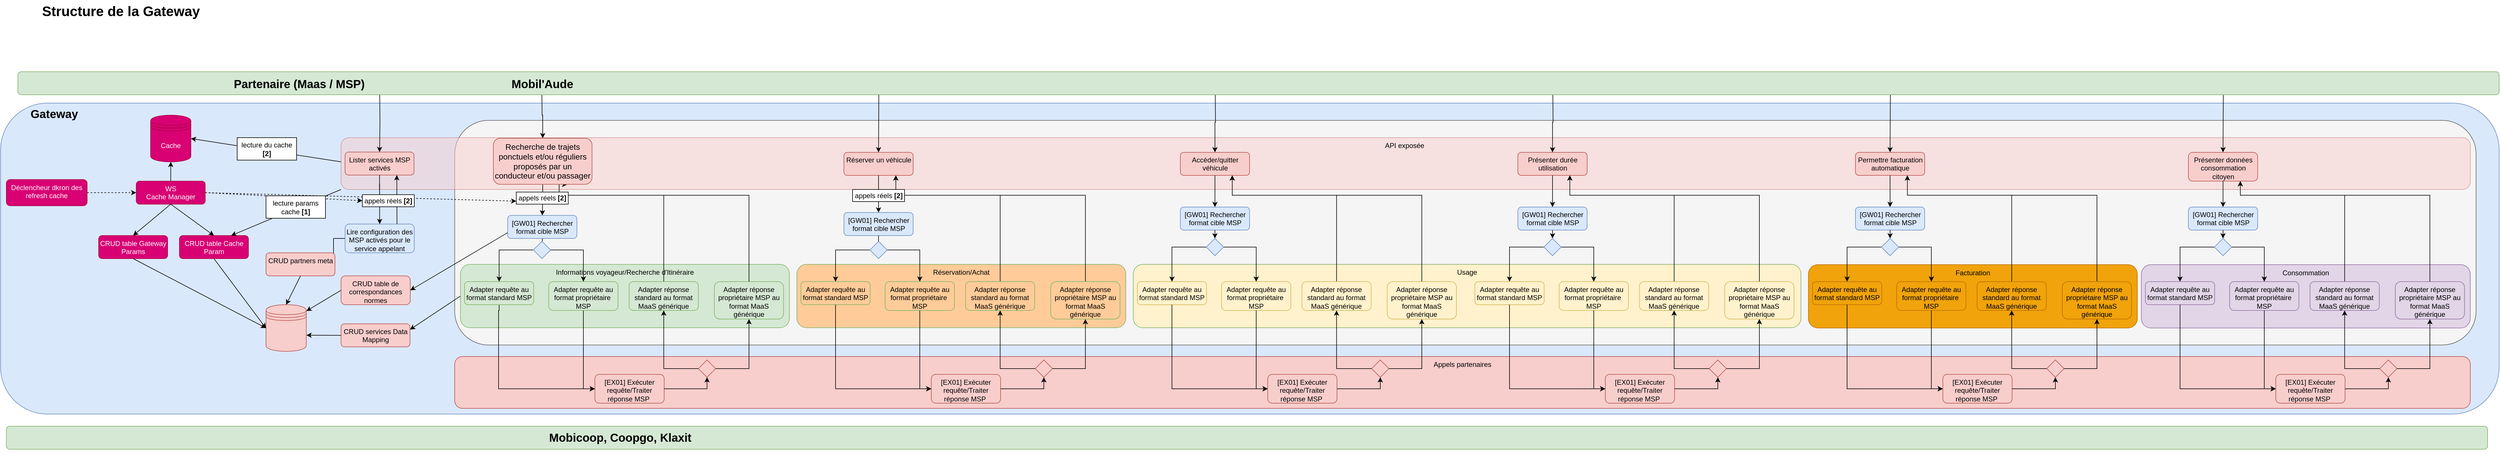 <mxfile version="19.0.3" type="device"><diagram id="Mnn8JNZHruxuyUSdzIPh" name="Page-1"><mxGraphModel dx="1955" dy="1348" grid="1" gridSize="10" guides="1" tooltips="1" connect="1" arrows="1" fold="1" page="1" pageScale="1" pageWidth="827" pageHeight="1169" math="0" shadow="0"><root><mxCell id="0"/><mxCell id="1" parent="0"/><mxCell id="1ujweN-KqzaTKiDpWH40-54" value="Gateway" style="rounded=1;whiteSpace=wrap;html=1;fillColor=#dae8fc;strokeColor=#6c8ebf;verticalAlign=top;align=left;fontStyle=1;fontSize=20;spacingLeft=50;" parent="1" vertex="1"><mxGeometry x="480" y="269" width="4330" height="540" as="geometry"/></mxCell><mxCell id="Y-H8yo0Pm7oP7MOneMaN-28" value="" style="rounded=1;whiteSpace=wrap;html=1;verticalAlign=top;fillColor=#f5f5f5;fontColor=#333333;strokeColor=#666666;fontStyle=0" parent="1" vertex="1"><mxGeometry x="1267" y="299" width="3503" height="390" as="geometry"/></mxCell><mxCell id="Y-H8yo0Pm7oP7MOneMaN-176" value="Structure de la Gateway" style="text;strokeColor=none;fillColor=none;html=1;fontSize=24;fontStyle=1;verticalAlign=middle;align=left;" parent="1" vertex="1"><mxGeometry x="550" y="90" width="417" height="40" as="geometry"/></mxCell><mxCell id="KFmxuX17QrLNFpSU0BZs-5" value="API exposée&amp;nbsp;" style="rounded=1;whiteSpace=wrap;html=1;verticalAlign=top;fillColor=#f8cecc;strokeColor=#b85450;opacity=50;" parent="1" vertex="1"><mxGeometry x="1070" y="329" width="3690" height="90" as="geometry"/></mxCell><mxCell id="KFmxuX17QrLNFpSU0BZs-11" value="Informations voyageur/Recherche d'Itinéraire" style="rounded=1;whiteSpace=wrap;html=1;verticalAlign=top;fillColor=#d5e8d4;strokeColor=#82b366;" parent="1" vertex="1"><mxGeometry x="1277" y="549" width="570" height="110" as="geometry"/></mxCell><mxCell id="KFmxuX17QrLNFpSU0BZs-14" value="Appels partenaires" style="rounded=1;whiteSpace=wrap;html=1;verticalAlign=top;fillColor=#f8cecc;strokeColor=#b85450;" parent="1" vertex="1"><mxGeometry x="1267" y="709" width="3493" height="90" as="geometry"/></mxCell><mxCell id="KFmxuX17QrLNFpSU0BZs-13" value="[EX01] Exécuter requête/Traiter réponse MSP&amp;nbsp;" style="rounded=1;whiteSpace=wrap;html=1;verticalAlign=top;fillColor=#f8cecc;strokeColor=#b85450;" parent="1" vertex="1"><mxGeometry x="1510" y="740" width="120" height="50" as="geometry"/></mxCell><mxCell id="KFmxuX17QrLNFpSU0BZs-21" value="" style="edgeStyle=orthogonalEdgeStyle;rounded=0;orthogonalLoop=1;jettySize=auto;html=1;entryX=0.75;entryY=1;entryDx=0;entryDy=0;exitX=0.5;exitY=0;exitDx=0;exitDy=0;" parent="1" source="KFmxuX17QrLNFpSU0BZs-34" target="KFmxuX17QrLNFpSU0BZs-3" edge="1"><mxGeometry relative="1" as="geometry"><Array as="points"><mxPoint x="1629" y="429"/><mxPoint x="1448" y="429"/></Array></mxGeometry></mxCell><mxCell id="KFmxuX17QrLNFpSU0BZs-19" value="" style="edgeStyle=orthogonalEdgeStyle;rounded=0;orthogonalLoop=1;jettySize=auto;html=1;entryX=0.5;entryY=1;entryDx=0;entryDy=0;" parent="1" source="KFmxuX17QrLNFpSU0BZs-13" target="KFmxuX17QrLNFpSU0BZs-36" edge="1"><mxGeometry relative="1" as="geometry"><mxPoint x="1467" y="484" as="sourcePoint"/><mxPoint x="1467" y="737" as="targetPoint"/></mxGeometry></mxCell><mxCell id="KFmxuX17QrLNFpSU0BZs-30" value="" style="edgeStyle=orthogonalEdgeStyle;rounded=0;orthogonalLoop=1;jettySize=auto;html=1;entryX=0;entryY=0.5;entryDx=0;entryDy=0;exitX=0.5;exitY=1;exitDx=0;exitDy=0;" parent="1" source="KFmxuX17QrLNFpSU0BZs-24" target="KFmxuX17QrLNFpSU0BZs-13" edge="1"><mxGeometry relative="1" as="geometry"><Array as="points"><mxPoint x="1343" y="629"/><mxPoint x="1343" y="765"/></Array></mxGeometry></mxCell><mxCell id="KFmxuX17QrLNFpSU0BZs-24" value="Adapter requête au format standard MSP" style="rounded=1;whiteSpace=wrap;html=1;verticalAlign=top;fillColor=#d5e8d4;strokeColor=#82b366;" parent="1" vertex="1"><mxGeometry x="1284" y="579" width="120" height="40" as="geometry"/></mxCell><mxCell id="KFmxuX17QrLNFpSU0BZs-31" value="" style="edgeStyle=orthogonalEdgeStyle;rounded=0;orthogonalLoop=1;jettySize=auto;html=1;entryX=0;entryY=0.5;entryDx=0;entryDy=0;" parent="1" source="KFmxuX17QrLNFpSU0BZs-25" target="KFmxuX17QrLNFpSU0BZs-13" edge="1"><mxGeometry relative="1" as="geometry"/></mxCell><mxCell id="KFmxuX17QrLNFpSU0BZs-25" value="Adapter requête au format propriétaire&amp;nbsp; MSP" style="rounded=1;whiteSpace=wrap;html=1;verticalAlign=top;fillColor=#d5e8d4;strokeColor=#82b366;" parent="1" vertex="1"><mxGeometry x="1430" y="579" width="120" height="50" as="geometry"/></mxCell><mxCell id="KFmxuX17QrLNFpSU0BZs-34" value="Adapter réponse standard au format MaaS générique" style="rounded=1;whiteSpace=wrap;html=1;verticalAlign=top;fillColor=#d5e8d4;strokeColor=#82b366;" parent="1" vertex="1"><mxGeometry x="1569.25" y="579" width="120" height="50" as="geometry"/></mxCell><mxCell id="KFmxuX17QrLNFpSU0BZs-35" value="Adapter réponse propriétaire MSP au format MaaS générique" style="rounded=1;whiteSpace=wrap;html=1;verticalAlign=top;fillColor=#d5e8d4;strokeColor=#82b366;" parent="1" vertex="1"><mxGeometry x="1717" y="579" width="120" height="65" as="geometry"/></mxCell><mxCell id="KFmxuX17QrLNFpSU0BZs-36" value="" style="rhombus;whiteSpace=wrap;html=1;fillColor=#f8cecc;strokeColor=#b85450;" parent="1" vertex="1"><mxGeometry x="1689.25" y="715" width="30" height="30" as="geometry"/></mxCell><mxCell id="KFmxuX17QrLNFpSU0BZs-37" value="" style="edgeStyle=orthogonalEdgeStyle;rounded=0;orthogonalLoop=1;jettySize=auto;html=1;exitX=0;exitY=0.5;exitDx=0;exitDy=0;entryX=0.5;entryY=1;entryDx=0;entryDy=0;" parent="1" source="KFmxuX17QrLNFpSU0BZs-36" target="KFmxuX17QrLNFpSU0BZs-34" edge="1"><mxGeometry relative="1" as="geometry"><mxPoint x="1502.5" y="660" as="sourcePoint"/><mxPoint x="1427.5" y="783" as="targetPoint"/></mxGeometry></mxCell><mxCell id="KFmxuX17QrLNFpSU0BZs-38" value="" style="edgeStyle=orthogonalEdgeStyle;rounded=0;orthogonalLoop=1;jettySize=auto;html=1;exitX=1;exitY=0.5;exitDx=0;exitDy=0;entryX=0.5;entryY=1;entryDx=0;entryDy=0;" parent="1" source="KFmxuX17QrLNFpSU0BZs-36" target="KFmxuX17QrLNFpSU0BZs-35" edge="1"><mxGeometry relative="1" as="geometry"><mxPoint x="1697" y="775" as="sourcePoint"/><mxPoint x="1647" y="660" as="targetPoint"/></mxGeometry></mxCell><mxCell id="KFmxuX17QrLNFpSU0BZs-39" value="" style="edgeStyle=orthogonalEdgeStyle;rounded=0;orthogonalLoop=1;jettySize=auto;html=1;entryX=0.75;entryY=1;entryDx=0;entryDy=0;exitX=0.5;exitY=0;exitDx=0;exitDy=0;" parent="1" source="KFmxuX17QrLNFpSU0BZs-35" target="KFmxuX17QrLNFpSU0BZs-3" edge="1"><mxGeometry relative="1" as="geometry"><mxPoint x="1647" y="609" as="sourcePoint"/><mxPoint x="1487.5" y="409" as="targetPoint"/><Array as="points"><mxPoint x="1777" y="429"/><mxPoint x="1448" y="429"/></Array></mxGeometry></mxCell><mxCell id="KFmxuX17QrLNFpSU0BZs-9" value="" style="edgeStyle=orthogonalEdgeStyle;rounded=0;orthogonalLoop=1;jettySize=auto;html=1;" parent="1" source="KFmxuX17QrLNFpSU0BZs-3" target="KFmxuX17QrLNFpSU0BZs-7" edge="1"><mxGeometry relative="1" as="geometry"/></mxCell><mxCell id="KFmxuX17QrLNFpSU0BZs-3" value="&lt;font style=&quot;font-size: 14px;&quot;&gt;Recherche de trajets ponctuels et/ou réguliers proposés par un conducteur et/ou passager&lt;/font&gt;" style="rounded=1;whiteSpace=wrap;html=1;verticalAlign=top;fillColor=#f8cecc;strokeColor=#b85450;" parent="1" vertex="1"><mxGeometry x="1334" y="330" width="171" height="80" as="geometry"/></mxCell><mxCell id="KFmxuX17QrLNFpSU0BZs-6" value="" style="edgeStyle=orthogonalEdgeStyle;rounded=0;orthogonalLoop=1;jettySize=auto;html=1;entryX=0.5;entryY=0;entryDx=0;entryDy=0;" parent="1" target="KFmxuX17QrLNFpSU0BZs-3" edge="1"><mxGeometry relative="1" as="geometry"><mxPoint x="1418" y="249" as="sourcePoint"/></mxGeometry></mxCell><mxCell id="KFmxuX17QrLNFpSU0BZs-29" value="" style="edgeStyle=orthogonalEdgeStyle;rounded=0;orthogonalLoop=1;jettySize=auto;html=1;" parent="1" source="KFmxuX17QrLNFpSU0BZs-7" target="KFmxuX17QrLNFpSU0BZs-28" edge="1"><mxGeometry relative="1" as="geometry"/></mxCell><mxCell id="KFmxuX17QrLNFpSU0BZs-7" value="[GW01] Rechercher format cible MSP" style="rounded=1;whiteSpace=wrap;html=1;verticalAlign=top;fillColor=#dae8fc;strokeColor=#6c8ebf;" parent="1" vertex="1"><mxGeometry x="1358.75" y="464" width="120" height="40" as="geometry"/></mxCell><mxCell id="KFmxuX17QrLNFpSU0BZs-16" value="" style="edgeStyle=orthogonalEdgeStyle;rounded=0;orthogonalLoop=1;jettySize=auto;html=1;entryX=0.5;entryY=0;entryDx=0;entryDy=0;exitX=0;exitY=0.5;exitDx=0;exitDy=0;" parent="1" source="KFmxuX17QrLNFpSU0BZs-28" target="KFmxuX17QrLNFpSU0BZs-24" edge="1"><mxGeometry relative="1" as="geometry"><mxPoint x="1417.5" y="600" as="targetPoint"/></mxGeometry></mxCell><mxCell id="KFmxuX17QrLNFpSU0BZs-26" value="" style="edgeStyle=orthogonalEdgeStyle;rounded=0;orthogonalLoop=1;jettySize=auto;html=1;entryX=0.5;entryY=0;entryDx=0;entryDy=0;exitX=1;exitY=0.5;exitDx=0;exitDy=0;" parent="1" source="KFmxuX17QrLNFpSU0BZs-28" target="KFmxuX17QrLNFpSU0BZs-25" edge="1"><mxGeometry relative="1" as="geometry"><mxPoint x="1477" y="540" as="sourcePoint"/><mxPoint x="1377" y="564.5" as="targetPoint"/></mxGeometry></mxCell><mxCell id="KFmxuX17QrLNFpSU0BZs-28" value="" style="rhombus;whiteSpace=wrap;html=1;fillColor=#dae8fc;strokeColor=#6c8ebf;" parent="1" vertex="1"><mxGeometry x="1403.25" y="509" width="30" height="30" as="geometry"/></mxCell><mxCell id="KFmxuX17QrLNFpSU0BZs-47" value="" style="edgeStyle=orthogonalEdgeStyle;rounded=0;orthogonalLoop=1;jettySize=auto;html=1;exitX=0.5;exitY=1;exitDx=0;exitDy=0;entryX=0.5;entryY=0;entryDx=0;entryDy=0;startArrow=none;" parent="1" target="KFmxuX17QrLNFpSU0BZs-43" edge="1"><mxGeometry relative="1" as="geometry"><Array as="points"><mxPoint x="1137" y="409"/><mxPoint x="1137" y="409"/></Array><mxPoint x="1136.75" y="449.48" as="sourcePoint"/></mxGeometry></mxCell><mxCell id="KFmxuX17QrLNFpSU0BZs-42" value="Lister services MSP activés" style="rounded=1;whiteSpace=wrap;html=1;verticalAlign=top;fillColor=#f8cecc;strokeColor=#b85450;" parent="1" vertex="1"><mxGeometry x="1077" y="354" width="119.5" height="40" as="geometry"/></mxCell><mxCell id="dtL1a4VckD3i9urWkhyN-42" value="" style="edgeStyle=orthogonalEdgeStyle;rounded=0;orthogonalLoop=1;jettySize=auto;html=1;entryX=1;entryY=0.5;entryDx=0;entryDy=0;" parent="1" source="KFmxuX17QrLNFpSU0BZs-43" target="KFmxuX17QrLNFpSU0BZs-58" edge="1"><mxGeometry relative="1" as="geometry"><mxPoint x="1020" y="474" as="targetPoint"/></mxGeometry></mxCell><mxCell id="KFmxuX17QrLNFpSU0BZs-43" value="Lire configuration des MSP activés pour le service appelant" style="rounded=1;whiteSpace=wrap;html=1;verticalAlign=top;fillColor=#dae8fc;strokeColor=#6c8ebf;" parent="1" vertex="1"><mxGeometry x="1077" y="479" width="120" height="50" as="geometry"/></mxCell><mxCell id="KFmxuX17QrLNFpSU0BZs-45" style="edgeStyle=orthogonalEdgeStyle;rounded=0;orthogonalLoop=1;jettySize=auto;html=1;entryX=0.5;entryY=0;entryDx=0;entryDy=0;startArrow=none;" parent="1" target="KFmxuX17QrLNFpSU0BZs-42" edge="1"><mxGeometry relative="1" as="geometry"><mxPoint x="1137" y="250" as="sourcePoint"/></mxGeometry></mxCell><mxCell id="Y-H8yo0Pm7oP7MOneMaN-32" value="Réserver un véhicule" style="rounded=1;whiteSpace=wrap;html=1;verticalAlign=top;fillColor=#f8cecc;strokeColor=#b85450;align=center;" parent="1" vertex="1"><mxGeometry x="1941.5" y="354.48" width="120" height="40" as="geometry"/></mxCell><mxCell id="KFmxuX17QrLNFpSU0BZs-58" value="CRUD partners meta" style="rounded=1;whiteSpace=wrap;html=1;verticalAlign=top;fillColor=#f8cecc;strokeColor=#b85450;" parent="1" vertex="1"><mxGeometry x="940" y="529" width="119.5" height="40" as="geometry"/></mxCell><mxCell id="KFmxuX17QrLNFpSU0BZs-59" value="[GW01] Rechercher format cible MSP" style="rounded=1;whiteSpace=wrap;html=1;verticalAlign=top;fillColor=#dae8fc;strokeColor=#6c8ebf;" parent="1" vertex="1"><mxGeometry x="1941.5" y="459" width="120" height="40" as="geometry"/></mxCell><mxCell id="KFmxuX17QrLNFpSU0BZs-60" value="[EX01] Exécuter requête/Traiter réponse MSP&amp;nbsp;" style="rounded=1;whiteSpace=wrap;html=1;verticalAlign=top;fillColor=#f8cecc;strokeColor=#b85450;" parent="1" vertex="1"><mxGeometry x="2093" y="740" width="120" height="50" as="geometry"/></mxCell><mxCell id="Dc5V9Xl4NkQRlSNI1sIb-26" value="" style="edgeStyle=orthogonalEdgeStyle;rounded=0;orthogonalLoop=1;jettySize=auto;html=1;exitX=0.5;exitY=1;exitDx=0;exitDy=0;entryX=0.5;entryY=0;entryDx=0;entryDy=0;startArrow=none;" parent="1" source="oSDWmh6JdQrC97bn2C2R-21" target="KFmxuX17QrLNFpSU0BZs-59" edge="1"><mxGeometry relative="1" as="geometry"><mxPoint x="1439.8" y="414.48" as="sourcePoint"/><mxPoint x="1440" y="459.48" as="targetPoint"/></mxGeometry></mxCell><mxCell id="Dc5V9Xl4NkQRlSNI1sIb-27" value="" style="edgeStyle=orthogonalEdgeStyle;rounded=0;orthogonalLoop=1;jettySize=auto;html=1;entryX=0.5;entryY=0;entryDx=0;entryDy=0;" parent="1" target="Y-H8yo0Pm7oP7MOneMaN-32" edge="1"><mxGeometry relative="1" as="geometry"><mxPoint x="2002" y="249" as="sourcePoint"/><mxPoint x="1439.8" y="364.48" as="targetPoint"/><Array as="points"><mxPoint x="2002" y="254"/><mxPoint x="2002" y="305"/></Array></mxGeometry></mxCell><mxCell id="Dc5V9Xl4NkQRlSNI1sIb-29" value="Réservation/Achat" style="rounded=1;whiteSpace=wrap;html=1;verticalAlign=top;fillColor=#FFCC99;strokeColor=#82b366;" parent="1" vertex="1"><mxGeometry x="1860" y="549" width="570" height="110" as="geometry"/></mxCell><mxCell id="Dc5V9Xl4NkQRlSNI1sIb-30" value="Adapter requête au format standard MSP" style="rounded=1;whiteSpace=wrap;html=1;verticalAlign=top;fillColor=#FFCC99;strokeColor=#82b366;" parent="1" vertex="1"><mxGeometry x="1867" y="579" width="120" height="40" as="geometry"/></mxCell><mxCell id="Dc5V9Xl4NkQRlSNI1sIb-31" value="Adapter requête au format propriétaire&amp;nbsp; MSP" style="rounded=1;whiteSpace=wrap;html=1;verticalAlign=top;fillColor=#FFCC99;strokeColor=#82b366;" parent="1" vertex="1"><mxGeometry x="2013" y="579" width="120" height="50" as="geometry"/></mxCell><mxCell id="Dc5V9Xl4NkQRlSNI1sIb-53" value="" style="edgeStyle=orthogonalEdgeStyle;rounded=0;orthogonalLoop=1;jettySize=auto;html=1;fontSize=16;entryX=0.75;entryY=1;entryDx=0;entryDy=0;" parent="1" source="Dc5V9Xl4NkQRlSNI1sIb-32" target="Y-H8yo0Pm7oP7MOneMaN-32" edge="1"><mxGeometry relative="1" as="geometry"><mxPoint x="2212.25" y="504" as="targetPoint"/><Array as="points"><mxPoint x="2212" y="429"/><mxPoint x="2032" y="429"/></Array></mxGeometry></mxCell><mxCell id="Dc5V9Xl4NkQRlSNI1sIb-32" value="Adapter réponse standard au format MaaS générique" style="rounded=1;whiteSpace=wrap;html=1;verticalAlign=top;fillColor=#FFCC99;strokeColor=#82b366;" parent="1" vertex="1"><mxGeometry x="2152.25" y="579" width="120" height="50" as="geometry"/></mxCell><mxCell id="Dc5V9Xl4NkQRlSNI1sIb-55" value="" style="edgeStyle=orthogonalEdgeStyle;rounded=0;orthogonalLoop=1;jettySize=auto;html=1;fontSize=16;entryX=0.75;entryY=1;entryDx=0;entryDy=0;" parent="1" source="Dc5V9Xl4NkQRlSNI1sIb-33" target="Y-H8yo0Pm7oP7MOneMaN-32" edge="1"><mxGeometry relative="1" as="geometry"><mxPoint x="2360" y="499" as="targetPoint"/><Array as="points"><mxPoint x="2360" y="429"/><mxPoint x="2032" y="429"/></Array></mxGeometry></mxCell><mxCell id="Dc5V9Xl4NkQRlSNI1sIb-33" value="Adapter réponse propriétaire MSP au format MaaS générique" style="rounded=1;whiteSpace=wrap;html=1;verticalAlign=top;fillColor=#FFCC99;strokeColor=#82b366;" parent="1" vertex="1"><mxGeometry x="2300" y="579" width="120" height="65" as="geometry"/></mxCell><mxCell id="Dc5V9Xl4NkQRlSNI1sIb-34" value="" style="edgeStyle=orthogonalEdgeStyle;rounded=0;orthogonalLoop=1;jettySize=auto;html=1;entryX=0.5;entryY=0;entryDx=0;entryDy=0;exitX=0;exitY=0.5;exitDx=0;exitDy=0;" parent="1" source="Dc5V9Xl4NkQRlSNI1sIb-36" target="Dc5V9Xl4NkQRlSNI1sIb-30" edge="1"><mxGeometry relative="1" as="geometry"><mxPoint x="2000.5" y="600" as="targetPoint"/></mxGeometry></mxCell><mxCell id="Dc5V9Xl4NkQRlSNI1sIb-35" value="" style="edgeStyle=orthogonalEdgeStyle;rounded=0;orthogonalLoop=1;jettySize=auto;html=1;entryX=0.5;entryY=0;entryDx=0;entryDy=0;exitX=1;exitY=0.5;exitDx=0;exitDy=0;" parent="1" source="Dc5V9Xl4NkQRlSNI1sIb-36" target="Dc5V9Xl4NkQRlSNI1sIb-31" edge="1"><mxGeometry relative="1" as="geometry"><mxPoint x="2060" y="540" as="sourcePoint"/><mxPoint x="1960" y="564.5" as="targetPoint"/></mxGeometry></mxCell><mxCell id="Dc5V9Xl4NkQRlSNI1sIb-36" value="" style="rhombus;whiteSpace=wrap;html=1;fillColor=#dae8fc;strokeColor=#6c8ebf;" parent="1" vertex="1"><mxGeometry x="1986.5" y="509" width="30" height="30" as="geometry"/></mxCell><mxCell id="Dc5V9Xl4NkQRlSNI1sIb-44" value="" style="edgeStyle=orthogonalEdgeStyle;rounded=0;orthogonalLoop=1;jettySize=auto;html=1;entryX=0;entryY=0.5;entryDx=0;entryDy=0;exitX=0.5;exitY=1;exitDx=0;exitDy=0;" parent="1" source="Dc5V9Xl4NkQRlSNI1sIb-30" target="KFmxuX17QrLNFpSU0BZs-60" edge="1"><mxGeometry relative="1" as="geometry"><Array as="points"><mxPoint x="1927" y="765"/></Array><mxPoint x="1354" y="639" as="sourcePoint"/><mxPoint x="1520" y="775" as="targetPoint"/></mxGeometry></mxCell><mxCell id="Dc5V9Xl4NkQRlSNI1sIb-45" value="" style="edgeStyle=orthogonalEdgeStyle;rounded=0;orthogonalLoop=1;jettySize=auto;html=1;entryX=0;entryY=0.5;entryDx=0;entryDy=0;exitX=0.5;exitY=1;exitDx=0;exitDy=0;" parent="1" source="Dc5V9Xl4NkQRlSNI1sIb-31" target="KFmxuX17QrLNFpSU0BZs-60" edge="1"><mxGeometry relative="1" as="geometry"><mxPoint x="1500" y="639" as="sourcePoint"/><mxPoint x="1520" y="775" as="targetPoint"/><Array as="points"><mxPoint x="2073" y="765"/></Array></mxGeometry></mxCell><mxCell id="Dc5V9Xl4NkQRlSNI1sIb-46" value="" style="edgeStyle=orthogonalEdgeStyle;rounded=0;orthogonalLoop=1;jettySize=auto;html=1;entryX=0.5;entryY=1;entryDx=0;entryDy=0;exitX=1;exitY=0.5;exitDx=0;exitDy=0;" parent="1" source="KFmxuX17QrLNFpSU0BZs-60" target="Dc5V9Xl4NkQRlSNI1sIb-47" edge="1"><mxGeometry relative="1" as="geometry"><mxPoint x="2213.75" y="765" as="sourcePoint"/><mxPoint x="2050.75" y="737" as="targetPoint"/></mxGeometry></mxCell><mxCell id="Dc5V9Xl4NkQRlSNI1sIb-47" value="" style="rhombus;whiteSpace=wrap;html=1;fillColor=#f8cecc;strokeColor=#b85450;" parent="1" vertex="1"><mxGeometry x="2273" y="715" width="30" height="30" as="geometry"/></mxCell><mxCell id="Dc5V9Xl4NkQRlSNI1sIb-48" value="" style="edgeStyle=orthogonalEdgeStyle;rounded=0;orthogonalLoop=1;jettySize=auto;html=1;exitX=0;exitY=0.5;exitDx=0;exitDy=0;entryX=0.5;entryY=1;entryDx=0;entryDy=0;" parent="1" source="Dc5V9Xl4NkQRlSNI1sIb-47" target="Dc5V9Xl4NkQRlSNI1sIb-32" edge="1"><mxGeometry relative="1" as="geometry"><mxPoint x="2086.25" y="660" as="sourcePoint"/><mxPoint x="2213" y="629" as="targetPoint"/></mxGeometry></mxCell><mxCell id="Dc5V9Xl4NkQRlSNI1sIb-49" value="" style="edgeStyle=orthogonalEdgeStyle;rounded=0;orthogonalLoop=1;jettySize=auto;html=1;exitX=1;exitY=0.5;exitDx=0;exitDy=0;entryX=0.5;entryY=1;entryDx=0;entryDy=0;" parent="1" source="Dc5V9Xl4NkQRlSNI1sIb-47" target="Dc5V9Xl4NkQRlSNI1sIb-33" edge="1"><mxGeometry relative="1" as="geometry"><mxPoint x="2280.75" y="775" as="sourcePoint"/><mxPoint x="2360.75" y="644" as="targetPoint"/></mxGeometry></mxCell><mxCell id="Dc5V9Xl4NkQRlSNI1sIb-100" value="Accéder/quitter véhicule" style="rounded=1;whiteSpace=wrap;html=1;verticalAlign=top;fillColor=#f8cecc;strokeColor=#b85450;" parent="1" vertex="1"><mxGeometry x="2524.5" y="354.48" width="120" height="40" as="geometry"/></mxCell><mxCell id="Dc5V9Xl4NkQRlSNI1sIb-101" value="[GW01] Rechercher format cible MSP" style="rounded=1;whiteSpace=wrap;html=1;verticalAlign=top;fillColor=#dae8fc;strokeColor=#6c8ebf;" parent="1" vertex="1"><mxGeometry x="2524.5" y="449.48" width="120" height="40" as="geometry"/></mxCell><mxCell id="Dc5V9Xl4NkQRlSNI1sIb-102" value="[EX01] Exécuter requête/Traiter réponse MSP&amp;nbsp;" style="rounded=1;whiteSpace=wrap;html=1;verticalAlign=top;fillColor=#f8cecc;strokeColor=#b85450;" parent="1" vertex="1"><mxGeometry x="2676" y="740" width="120" height="50" as="geometry"/></mxCell><mxCell id="Dc5V9Xl4NkQRlSNI1sIb-103" value="" style="edgeStyle=orthogonalEdgeStyle;rounded=0;orthogonalLoop=1;jettySize=auto;html=1;exitX=0.5;exitY=1;exitDx=0;exitDy=0;entryX=0.5;entryY=0;entryDx=0;entryDy=0;" parent="1" source="Dc5V9Xl4NkQRlSNI1sIb-101" target="Dc5V9Xl4NkQRlSNI1sIb-115" edge="1"><mxGeometry relative="1" as="geometry"><mxPoint x="2023" y="499.48" as="sourcePoint"/><mxPoint x="2584.5" y="504.48" as="targetPoint"/></mxGeometry></mxCell><mxCell id="Dc5V9Xl4NkQRlSNI1sIb-104" value="" style="edgeStyle=orthogonalEdgeStyle;rounded=0;orthogonalLoop=1;jettySize=auto;html=1;exitX=0.5;exitY=1;exitDx=0;exitDy=0;entryX=0.5;entryY=0;entryDx=0;entryDy=0;" parent="1" source="Dc5V9Xl4NkQRlSNI1sIb-100" target="Dc5V9Xl4NkQRlSNI1sIb-101" edge="1"><mxGeometry relative="1" as="geometry"><mxPoint x="2022.8" y="414.48" as="sourcePoint"/><mxPoint x="2023" y="459.48" as="targetPoint"/></mxGeometry></mxCell><mxCell id="Dc5V9Xl4NkQRlSNI1sIb-105" value="" style="edgeStyle=orthogonalEdgeStyle;rounded=0;orthogonalLoop=1;jettySize=auto;html=1;entryX=0.5;entryY=0;entryDx=0;entryDy=0;" parent="1" target="Dc5V9Xl4NkQRlSNI1sIb-100" edge="1"><mxGeometry relative="1" as="geometry"><mxPoint x="2585" y="249" as="sourcePoint"/><mxPoint x="2022.8" y="364.48" as="targetPoint"/></mxGeometry></mxCell><mxCell id="Dc5V9Xl4NkQRlSNI1sIb-106" value="Usage" style="rounded=1;whiteSpace=wrap;html=1;verticalAlign=top;fillColor=#FFF2CC;strokeColor=#82b366;" parent="1" vertex="1"><mxGeometry x="2443" y="549" width="1157" height="110" as="geometry"/></mxCell><mxCell id="Dc5V9Xl4NkQRlSNI1sIb-107" value="Adapter requête au format standard MSP" style="rounded=1;whiteSpace=wrap;html=1;verticalAlign=top;fillColor=#fff2cc;strokeColor=#d6b656;" parent="1" vertex="1"><mxGeometry x="2450" y="579" width="120" height="40" as="geometry"/></mxCell><mxCell id="Dc5V9Xl4NkQRlSNI1sIb-108" value="Adapter requête au format propriétaire&amp;nbsp; MSP" style="rounded=1;whiteSpace=wrap;html=1;verticalAlign=top;fillColor=#fff2cc;strokeColor=#d6b656;" parent="1" vertex="1"><mxGeometry x="2596" y="579" width="120" height="50" as="geometry"/></mxCell><mxCell id="Dc5V9Xl4NkQRlSNI1sIb-109" value="" style="edgeStyle=orthogonalEdgeStyle;rounded=0;orthogonalLoop=1;jettySize=auto;html=1;fontSize=16;entryX=0.75;entryY=1;entryDx=0;entryDy=0;" parent="1" source="Dc5V9Xl4NkQRlSNI1sIb-110" target="Dc5V9Xl4NkQRlSNI1sIb-100" edge="1"><mxGeometry relative="1" as="geometry"><mxPoint x="2795.25" y="504" as="targetPoint"/><Array as="points"><mxPoint x="2795" y="429"/><mxPoint x="2615" y="429"/></Array></mxGeometry></mxCell><mxCell id="Dc5V9Xl4NkQRlSNI1sIb-110" value="Adapter réponse standard au format MaaS générique" style="rounded=1;whiteSpace=wrap;html=1;verticalAlign=top;fillColor=#fff2cc;strokeColor=#d6b656;" parent="1" vertex="1"><mxGeometry x="2735.25" y="579" width="120" height="50" as="geometry"/></mxCell><mxCell id="Dc5V9Xl4NkQRlSNI1sIb-111" value="" style="edgeStyle=orthogonalEdgeStyle;rounded=0;orthogonalLoop=1;jettySize=auto;html=1;fontSize=16;entryX=0.75;entryY=1;entryDx=0;entryDy=0;" parent="1" source="Dc5V9Xl4NkQRlSNI1sIb-112" target="Dc5V9Xl4NkQRlSNI1sIb-100" edge="1"><mxGeometry relative="1" as="geometry"><mxPoint x="2943" y="499" as="targetPoint"/><Array as="points"><mxPoint x="2943" y="429"/><mxPoint x="2615" y="429"/></Array></mxGeometry></mxCell><mxCell id="Dc5V9Xl4NkQRlSNI1sIb-112" value="Adapter réponse propriétaire MSP au format MaaS générique" style="rounded=1;whiteSpace=wrap;html=1;verticalAlign=top;fillColor=#fff2cc;strokeColor=#d6b656;" parent="1" vertex="1"><mxGeometry x="2883" y="579" width="120" height="65" as="geometry"/></mxCell><mxCell id="Dc5V9Xl4NkQRlSNI1sIb-113" value="" style="edgeStyle=orthogonalEdgeStyle;rounded=0;orthogonalLoop=1;jettySize=auto;html=1;entryX=0.5;entryY=0;entryDx=0;entryDy=0;exitX=0;exitY=0.5;exitDx=0;exitDy=0;" parent="1" source="Dc5V9Xl4NkQRlSNI1sIb-115" target="Dc5V9Xl4NkQRlSNI1sIb-107" edge="1"><mxGeometry relative="1" as="geometry"><mxPoint x="2583.5" y="600" as="targetPoint"/></mxGeometry></mxCell><mxCell id="Dc5V9Xl4NkQRlSNI1sIb-114" value="" style="edgeStyle=orthogonalEdgeStyle;rounded=0;orthogonalLoop=1;jettySize=auto;html=1;entryX=0.5;entryY=0;entryDx=0;entryDy=0;exitX=1;exitY=0.5;exitDx=0;exitDy=0;" parent="1" source="Dc5V9Xl4NkQRlSNI1sIb-115" target="Dc5V9Xl4NkQRlSNI1sIb-108" edge="1"><mxGeometry relative="1" as="geometry"><mxPoint x="2643" y="540" as="sourcePoint"/><mxPoint x="2543" y="564.5" as="targetPoint"/></mxGeometry></mxCell><mxCell id="Dc5V9Xl4NkQRlSNI1sIb-115" value="" style="rhombus;whiteSpace=wrap;html=1;fillColor=#dae8fc;strokeColor=#6c8ebf;" parent="1" vertex="1"><mxGeometry x="2569.5" y="504" width="30" height="30" as="geometry"/></mxCell><mxCell id="Dc5V9Xl4NkQRlSNI1sIb-116" value="" style="edgeStyle=orthogonalEdgeStyle;rounded=0;orthogonalLoop=1;jettySize=auto;html=1;entryX=0;entryY=0.5;entryDx=0;entryDy=0;exitX=0.5;exitY=1;exitDx=0;exitDy=0;" parent="1" source="Dc5V9Xl4NkQRlSNI1sIb-107" target="Dc5V9Xl4NkQRlSNI1sIb-102" edge="1"><mxGeometry relative="1" as="geometry"><Array as="points"><mxPoint x="2510" y="765"/></Array><mxPoint x="1937" y="639" as="sourcePoint"/><mxPoint x="2103" y="775" as="targetPoint"/></mxGeometry></mxCell><mxCell id="Dc5V9Xl4NkQRlSNI1sIb-117" value="" style="edgeStyle=orthogonalEdgeStyle;rounded=0;orthogonalLoop=1;jettySize=auto;html=1;entryX=0;entryY=0.5;entryDx=0;entryDy=0;exitX=0.5;exitY=1;exitDx=0;exitDy=0;" parent="1" source="Dc5V9Xl4NkQRlSNI1sIb-108" target="Dc5V9Xl4NkQRlSNI1sIb-102" edge="1"><mxGeometry relative="1" as="geometry"><mxPoint x="2083" y="639" as="sourcePoint"/><mxPoint x="2103" y="775" as="targetPoint"/><Array as="points"><mxPoint x="2656" y="765"/></Array></mxGeometry></mxCell><mxCell id="Dc5V9Xl4NkQRlSNI1sIb-118" value="" style="edgeStyle=orthogonalEdgeStyle;rounded=0;orthogonalLoop=1;jettySize=auto;html=1;entryX=0.5;entryY=1;entryDx=0;entryDy=0;exitX=1;exitY=0.5;exitDx=0;exitDy=0;" parent="1" source="Dc5V9Xl4NkQRlSNI1sIb-102" target="Dc5V9Xl4NkQRlSNI1sIb-119" edge="1"><mxGeometry relative="1" as="geometry"><mxPoint x="2796.75" y="765" as="sourcePoint"/><mxPoint x="2633.75" y="737" as="targetPoint"/></mxGeometry></mxCell><mxCell id="Dc5V9Xl4NkQRlSNI1sIb-119" value="" style="rhombus;whiteSpace=wrap;html=1;fillColor=#f8cecc;strokeColor=#b85450;" parent="1" vertex="1"><mxGeometry x="2856" y="715" width="30" height="30" as="geometry"/></mxCell><mxCell id="Dc5V9Xl4NkQRlSNI1sIb-120" value="" style="edgeStyle=orthogonalEdgeStyle;rounded=0;orthogonalLoop=1;jettySize=auto;html=1;exitX=0;exitY=0.5;exitDx=0;exitDy=0;entryX=0.5;entryY=1;entryDx=0;entryDy=0;" parent="1" source="Dc5V9Xl4NkQRlSNI1sIb-119" target="Dc5V9Xl4NkQRlSNI1sIb-110" edge="1"><mxGeometry relative="1" as="geometry"><mxPoint x="2669.25" y="660" as="sourcePoint"/><mxPoint x="2796" y="629" as="targetPoint"/></mxGeometry></mxCell><mxCell id="Dc5V9Xl4NkQRlSNI1sIb-121" value="" style="edgeStyle=orthogonalEdgeStyle;rounded=0;orthogonalLoop=1;jettySize=auto;html=1;exitX=1;exitY=0.5;exitDx=0;exitDy=0;entryX=0.5;entryY=1;entryDx=0;entryDy=0;" parent="1" source="Dc5V9Xl4NkQRlSNI1sIb-119" target="Dc5V9Xl4NkQRlSNI1sIb-112" edge="1"><mxGeometry relative="1" as="geometry"><mxPoint x="2863.75" y="775" as="sourcePoint"/><mxPoint x="2943.75" y="644" as="targetPoint"/></mxGeometry></mxCell><mxCell id="Dc5V9Xl4NkQRlSNI1sIb-122" value="Présenter durée utilisation" style="rounded=1;whiteSpace=wrap;html=1;verticalAlign=top;fillColor=#f8cecc;strokeColor=#b85450;" parent="1" vertex="1"><mxGeometry x="3109.5" y="354.48" width="120" height="40" as="geometry"/></mxCell><mxCell id="Dc5V9Xl4NkQRlSNI1sIb-123" value="[GW01] Rechercher format cible MSP" style="rounded=1;whiteSpace=wrap;html=1;verticalAlign=top;fillColor=#dae8fc;strokeColor=#6c8ebf;" parent="1" vertex="1"><mxGeometry x="3109.5" y="449.48" width="120" height="40" as="geometry"/></mxCell><mxCell id="Dc5V9Xl4NkQRlSNI1sIb-124" value="[EX01] Exécuter requête/Traiter réponse MSP&amp;nbsp;" style="rounded=1;whiteSpace=wrap;html=1;verticalAlign=top;fillColor=#f8cecc;strokeColor=#b85450;" parent="1" vertex="1"><mxGeometry x="3261" y="740" width="120" height="50" as="geometry"/></mxCell><mxCell id="Dc5V9Xl4NkQRlSNI1sIb-125" value="" style="edgeStyle=orthogonalEdgeStyle;rounded=0;orthogonalLoop=1;jettySize=auto;html=1;exitX=0.5;exitY=1;exitDx=0;exitDy=0;entryX=0.5;entryY=0;entryDx=0;entryDy=0;" parent="1" source="Dc5V9Xl4NkQRlSNI1sIb-123" target="Dc5V9Xl4NkQRlSNI1sIb-137" edge="1"><mxGeometry relative="1" as="geometry"><mxPoint x="2608" y="499.48" as="sourcePoint"/><mxPoint x="3169.5" y="504.48" as="targetPoint"/></mxGeometry></mxCell><mxCell id="Dc5V9Xl4NkQRlSNI1sIb-126" value="" style="edgeStyle=orthogonalEdgeStyle;rounded=0;orthogonalLoop=1;jettySize=auto;html=1;exitX=0.5;exitY=1;exitDx=0;exitDy=0;entryX=0.5;entryY=0;entryDx=0;entryDy=0;" parent="1" source="Dc5V9Xl4NkQRlSNI1sIb-122" target="Dc5V9Xl4NkQRlSNI1sIb-123" edge="1"><mxGeometry relative="1" as="geometry"><mxPoint x="2607.8" y="414.48" as="sourcePoint"/><mxPoint x="2608" y="459.48" as="targetPoint"/></mxGeometry></mxCell><mxCell id="Dc5V9Xl4NkQRlSNI1sIb-127" value="" style="edgeStyle=orthogonalEdgeStyle;rounded=0;orthogonalLoop=1;jettySize=auto;html=1;entryX=0.5;entryY=0;entryDx=0;entryDy=0;" parent="1" target="Dc5V9Xl4NkQRlSNI1sIb-122" edge="1"><mxGeometry relative="1" as="geometry"><mxPoint x="3170" y="249" as="sourcePoint"/><mxPoint x="2607.8" y="364.48" as="targetPoint"/></mxGeometry></mxCell><mxCell id="Dc5V9Xl4NkQRlSNI1sIb-129" value="Adapter requête au format standard MSP" style="rounded=1;whiteSpace=wrap;html=1;verticalAlign=top;fillColor=#fff2cc;strokeColor=#d6b656;" parent="1" vertex="1"><mxGeometry x="3035" y="579" width="120" height="40" as="geometry"/></mxCell><mxCell id="Dc5V9Xl4NkQRlSNI1sIb-130" value="Adapter requête au format propriétaire&amp;nbsp; MSP" style="rounded=1;whiteSpace=wrap;html=1;verticalAlign=top;fillColor=#fff2cc;strokeColor=#d6b656;" parent="1" vertex="1"><mxGeometry x="3181" y="579" width="120" height="50" as="geometry"/></mxCell><mxCell id="Dc5V9Xl4NkQRlSNI1sIb-131" value="" style="edgeStyle=orthogonalEdgeStyle;rounded=0;orthogonalLoop=1;jettySize=auto;html=1;fontSize=16;entryX=0.75;entryY=1;entryDx=0;entryDy=0;" parent="1" source="Dc5V9Xl4NkQRlSNI1sIb-132" target="Dc5V9Xl4NkQRlSNI1sIb-122" edge="1"><mxGeometry relative="1" as="geometry"><mxPoint x="3380.25" y="504" as="targetPoint"/><Array as="points"><mxPoint x="3380" y="429"/><mxPoint x="3200" y="429"/></Array></mxGeometry></mxCell><mxCell id="Dc5V9Xl4NkQRlSNI1sIb-132" value="Adapter réponse standard au format MaaS générique" style="rounded=1;whiteSpace=wrap;html=1;verticalAlign=top;fillColor=#fff2cc;strokeColor=#d6b656;" parent="1" vertex="1"><mxGeometry x="3320.25" y="579" width="120" height="50" as="geometry"/></mxCell><mxCell id="Dc5V9Xl4NkQRlSNI1sIb-133" value="" style="edgeStyle=orthogonalEdgeStyle;rounded=0;orthogonalLoop=1;jettySize=auto;html=1;fontSize=16;entryX=0.75;entryY=1;entryDx=0;entryDy=0;" parent="1" source="Dc5V9Xl4NkQRlSNI1sIb-134" target="Dc5V9Xl4NkQRlSNI1sIb-122" edge="1"><mxGeometry relative="1" as="geometry"><mxPoint x="3528" y="499" as="targetPoint"/><Array as="points"><mxPoint x="3528" y="429"/><mxPoint x="3200" y="429"/></Array></mxGeometry></mxCell><mxCell id="Dc5V9Xl4NkQRlSNI1sIb-134" value="Adapter réponse propriétaire MSP au format MaaS générique" style="rounded=1;whiteSpace=wrap;html=1;verticalAlign=top;fillColor=#fff2cc;strokeColor=#d6b656;" parent="1" vertex="1"><mxGeometry x="3468" y="579" width="120" height="65" as="geometry"/></mxCell><mxCell id="Dc5V9Xl4NkQRlSNI1sIb-135" value="" style="edgeStyle=orthogonalEdgeStyle;rounded=0;orthogonalLoop=1;jettySize=auto;html=1;entryX=0.5;entryY=0;entryDx=0;entryDy=0;exitX=0;exitY=0.5;exitDx=0;exitDy=0;" parent="1" source="Dc5V9Xl4NkQRlSNI1sIb-137" target="Dc5V9Xl4NkQRlSNI1sIb-129" edge="1"><mxGeometry relative="1" as="geometry"><mxPoint x="3168.5" y="600" as="targetPoint"/></mxGeometry></mxCell><mxCell id="Dc5V9Xl4NkQRlSNI1sIb-136" value="" style="edgeStyle=orthogonalEdgeStyle;rounded=0;orthogonalLoop=1;jettySize=auto;html=1;entryX=0.5;entryY=0;entryDx=0;entryDy=0;exitX=1;exitY=0.5;exitDx=0;exitDy=0;" parent="1" source="Dc5V9Xl4NkQRlSNI1sIb-137" target="Dc5V9Xl4NkQRlSNI1sIb-130" edge="1"><mxGeometry relative="1" as="geometry"><mxPoint x="3228" y="540" as="sourcePoint"/><mxPoint x="3128" y="564.5" as="targetPoint"/></mxGeometry></mxCell><mxCell id="Dc5V9Xl4NkQRlSNI1sIb-137" value="" style="rhombus;whiteSpace=wrap;html=1;fillColor=#dae8fc;strokeColor=#6c8ebf;" parent="1" vertex="1"><mxGeometry x="3154.5" y="504" width="30" height="30" as="geometry"/></mxCell><mxCell id="Dc5V9Xl4NkQRlSNI1sIb-138" value="" style="edgeStyle=orthogonalEdgeStyle;rounded=0;orthogonalLoop=1;jettySize=auto;html=1;entryX=0;entryY=0.5;entryDx=0;entryDy=0;exitX=0.5;exitY=1;exitDx=0;exitDy=0;" parent="1" source="Dc5V9Xl4NkQRlSNI1sIb-129" target="Dc5V9Xl4NkQRlSNI1sIb-124" edge="1"><mxGeometry relative="1" as="geometry"><Array as="points"><mxPoint x="3095" y="765"/></Array><mxPoint x="2522" y="639" as="sourcePoint"/><mxPoint x="2688" y="775" as="targetPoint"/></mxGeometry></mxCell><mxCell id="Dc5V9Xl4NkQRlSNI1sIb-139" value="" style="edgeStyle=orthogonalEdgeStyle;rounded=0;orthogonalLoop=1;jettySize=auto;html=1;entryX=0;entryY=0.5;entryDx=0;entryDy=0;exitX=0.5;exitY=1;exitDx=0;exitDy=0;" parent="1" source="Dc5V9Xl4NkQRlSNI1sIb-130" target="Dc5V9Xl4NkQRlSNI1sIb-124" edge="1"><mxGeometry relative="1" as="geometry"><mxPoint x="2668" y="639" as="sourcePoint"/><mxPoint x="2688" y="775" as="targetPoint"/><Array as="points"><mxPoint x="3241" y="765"/></Array></mxGeometry></mxCell><mxCell id="Dc5V9Xl4NkQRlSNI1sIb-140" value="" style="edgeStyle=orthogonalEdgeStyle;rounded=0;orthogonalLoop=1;jettySize=auto;html=1;entryX=0.5;entryY=1;entryDx=0;entryDy=0;exitX=1;exitY=0.5;exitDx=0;exitDy=0;" parent="1" source="Dc5V9Xl4NkQRlSNI1sIb-124" target="Dc5V9Xl4NkQRlSNI1sIb-141" edge="1"><mxGeometry relative="1" as="geometry"><mxPoint x="3381.75" y="765" as="sourcePoint"/><mxPoint x="3218.75" y="737" as="targetPoint"/></mxGeometry></mxCell><mxCell id="Dc5V9Xl4NkQRlSNI1sIb-141" value="" style="rhombus;whiteSpace=wrap;html=1;fillColor=#f8cecc;strokeColor=#b85450;" parent="1" vertex="1"><mxGeometry x="3441" y="715" width="30" height="30" as="geometry"/></mxCell><mxCell id="Dc5V9Xl4NkQRlSNI1sIb-142" value="" style="edgeStyle=orthogonalEdgeStyle;rounded=0;orthogonalLoop=1;jettySize=auto;html=1;exitX=0;exitY=0.5;exitDx=0;exitDy=0;entryX=0.5;entryY=1;entryDx=0;entryDy=0;" parent="1" source="Dc5V9Xl4NkQRlSNI1sIb-141" target="Dc5V9Xl4NkQRlSNI1sIb-132" edge="1"><mxGeometry relative="1" as="geometry"><mxPoint x="3254.25" y="660" as="sourcePoint"/><mxPoint x="3381" y="629" as="targetPoint"/></mxGeometry></mxCell><mxCell id="Dc5V9Xl4NkQRlSNI1sIb-143" value="" style="edgeStyle=orthogonalEdgeStyle;rounded=0;orthogonalLoop=1;jettySize=auto;html=1;exitX=1;exitY=0.5;exitDx=0;exitDy=0;entryX=0.5;entryY=1;entryDx=0;entryDy=0;" parent="1" source="Dc5V9Xl4NkQRlSNI1sIb-141" target="Dc5V9Xl4NkQRlSNI1sIb-134" edge="1"><mxGeometry relative="1" as="geometry"><mxPoint x="3448.75" y="775" as="sourcePoint"/><mxPoint x="3528.75" y="644" as="targetPoint"/></mxGeometry></mxCell><mxCell id="5Q6xIaGiyZw-WCsr3wMu-26" value="Permettre facturation automatique" style="rounded=1;whiteSpace=wrap;html=1;verticalAlign=top;fillColor=#f8cecc;strokeColor=#b85450;" parent="1" vertex="1"><mxGeometry x="3694.5" y="354.48" width="120" height="40" as="geometry"/></mxCell><mxCell id="5Q6xIaGiyZw-WCsr3wMu-27" value="[GW01] Rechercher format cible MSP" style="rounded=1;whiteSpace=wrap;html=1;verticalAlign=top;fillColor=#dae8fc;strokeColor=#6c8ebf;" parent="1" vertex="1"><mxGeometry x="3694.5" y="449.48" width="120" height="40" as="geometry"/></mxCell><mxCell id="5Q6xIaGiyZw-WCsr3wMu-28" value="[EX01] Exécuter requête/Traiter réponse MSP&amp;nbsp;" style="rounded=1;whiteSpace=wrap;html=1;verticalAlign=top;fillColor=#f8cecc;strokeColor=#b85450;" parent="1" vertex="1"><mxGeometry x="3846" y="740" width="120" height="50" as="geometry"/></mxCell><mxCell id="5Q6xIaGiyZw-WCsr3wMu-29" value="" style="edgeStyle=orthogonalEdgeStyle;rounded=0;orthogonalLoop=1;jettySize=auto;html=1;exitX=0.5;exitY=1;exitDx=0;exitDy=0;entryX=0.5;entryY=0;entryDx=0;entryDy=0;" parent="1" source="5Q6xIaGiyZw-WCsr3wMu-27" target="5Q6xIaGiyZw-WCsr3wMu-41" edge="1"><mxGeometry relative="1" as="geometry"><mxPoint x="3193" y="499.98" as="sourcePoint"/><mxPoint x="3754.5" y="504.98" as="targetPoint"/></mxGeometry></mxCell><mxCell id="5Q6xIaGiyZw-WCsr3wMu-30" value="" style="edgeStyle=orthogonalEdgeStyle;rounded=0;orthogonalLoop=1;jettySize=auto;html=1;exitX=0.5;exitY=1;exitDx=0;exitDy=0;entryX=0.5;entryY=0;entryDx=0;entryDy=0;" parent="1" source="5Q6xIaGiyZw-WCsr3wMu-26" target="5Q6xIaGiyZw-WCsr3wMu-27" edge="1"><mxGeometry relative="1" as="geometry"><mxPoint x="3192.8" y="414.98" as="sourcePoint"/><mxPoint x="3193" y="459.98" as="targetPoint"/></mxGeometry></mxCell><mxCell id="5Q6xIaGiyZw-WCsr3wMu-31" value="" style="edgeStyle=orthogonalEdgeStyle;rounded=0;orthogonalLoop=1;jettySize=auto;html=1;entryX=0.5;entryY=0;entryDx=0;entryDy=0;" parent="1" target="5Q6xIaGiyZw-WCsr3wMu-26" edge="1"><mxGeometry relative="1" as="geometry"><mxPoint x="3755" y="249" as="sourcePoint"/><mxPoint x="3192.8" y="364.98" as="targetPoint"/><Array as="points"><mxPoint x="3755" y="254.5"/><mxPoint x="3755" y="305.5"/></Array></mxGeometry></mxCell><mxCell id="5Q6xIaGiyZw-WCsr3wMu-32" value="Facturation" style="rounded=1;whiteSpace=wrap;html=1;verticalAlign=top;fillColor=#f0a30a;strokeColor=#BD7000;fontColor=#000000;" parent="1" vertex="1"><mxGeometry x="3613" y="549.5" width="570" height="110" as="geometry"/></mxCell><mxCell id="5Q6xIaGiyZw-WCsr3wMu-33" value="Adapter requête au format standard MSP" style="rounded=1;whiteSpace=wrap;html=1;verticalAlign=top;fillColor=#f0a30a;strokeColor=#BD7000;fontColor=#000000;" parent="1" vertex="1"><mxGeometry x="3620" y="579" width="120" height="40" as="geometry"/></mxCell><mxCell id="5Q6xIaGiyZw-WCsr3wMu-34" value="Adapter requête au format propriétaire&amp;nbsp; MSP" style="rounded=1;whiteSpace=wrap;html=1;verticalAlign=top;fillColor=#f0a30a;strokeColor=#BD7000;fontColor=#000000;" parent="1" vertex="1"><mxGeometry x="3766" y="579" width="120" height="50" as="geometry"/></mxCell><mxCell id="5Q6xIaGiyZw-WCsr3wMu-35" value="" style="edgeStyle=orthogonalEdgeStyle;rounded=0;orthogonalLoop=1;jettySize=auto;html=1;fontSize=16;entryX=0.75;entryY=1;entryDx=0;entryDy=0;" parent="1" source="5Q6xIaGiyZw-WCsr3wMu-36" target="5Q6xIaGiyZw-WCsr3wMu-26" edge="1"><mxGeometry relative="1" as="geometry"><mxPoint x="3965.25" y="504.5" as="targetPoint"/><Array as="points"><mxPoint x="3965" y="429"/><mxPoint x="3785" y="429"/></Array></mxGeometry></mxCell><mxCell id="5Q6xIaGiyZw-WCsr3wMu-36" value="Adapter réponse standard au format MaaS générique" style="rounded=1;whiteSpace=wrap;html=1;verticalAlign=top;fillColor=#f0a30a;strokeColor=#BD7000;fontColor=#000000;" parent="1" vertex="1"><mxGeometry x="3905.25" y="579" width="120" height="50" as="geometry"/></mxCell><mxCell id="5Q6xIaGiyZw-WCsr3wMu-37" value="" style="edgeStyle=orthogonalEdgeStyle;rounded=0;orthogonalLoop=1;jettySize=auto;html=1;fontSize=16;entryX=0.75;entryY=1;entryDx=0;entryDy=0;" parent="1" source="5Q6xIaGiyZw-WCsr3wMu-38" target="5Q6xIaGiyZw-WCsr3wMu-26" edge="1"><mxGeometry relative="1" as="geometry"><mxPoint x="4113" y="499.5" as="targetPoint"/><Array as="points"><mxPoint x="4113" y="429"/><mxPoint x="3785" y="429"/></Array></mxGeometry></mxCell><mxCell id="5Q6xIaGiyZw-WCsr3wMu-38" value="Adapter réponse propriétaire MSP au format MaaS générique" style="rounded=1;whiteSpace=wrap;html=1;verticalAlign=top;fillColor=#f0a30a;strokeColor=#BD7000;fontColor=#000000;" parent="1" vertex="1"><mxGeometry x="4053" y="579" width="120" height="65" as="geometry"/></mxCell><mxCell id="5Q6xIaGiyZw-WCsr3wMu-39" value="" style="edgeStyle=orthogonalEdgeStyle;rounded=0;orthogonalLoop=1;jettySize=auto;html=1;entryX=0.5;entryY=0;entryDx=0;entryDy=0;exitX=0;exitY=0.5;exitDx=0;exitDy=0;" parent="1" source="5Q6xIaGiyZw-WCsr3wMu-41" target="5Q6xIaGiyZw-WCsr3wMu-33" edge="1"><mxGeometry relative="1" as="geometry"><mxPoint x="3753.5" y="600.5" as="targetPoint"/></mxGeometry></mxCell><mxCell id="5Q6xIaGiyZw-WCsr3wMu-40" value="" style="edgeStyle=orthogonalEdgeStyle;rounded=0;orthogonalLoop=1;jettySize=auto;html=1;entryX=0.5;entryY=0;entryDx=0;entryDy=0;exitX=1;exitY=0.5;exitDx=0;exitDy=0;" parent="1" source="5Q6xIaGiyZw-WCsr3wMu-41" target="5Q6xIaGiyZw-WCsr3wMu-34" edge="1"><mxGeometry relative="1" as="geometry"><mxPoint x="3813" y="540.5" as="sourcePoint"/><mxPoint x="3713" y="565" as="targetPoint"/></mxGeometry></mxCell><mxCell id="5Q6xIaGiyZw-WCsr3wMu-41" value="" style="rhombus;whiteSpace=wrap;html=1;fillColor=#dae8fc;strokeColor=#6c8ebf;" parent="1" vertex="1"><mxGeometry x="3739.5" y="504" width="30" height="30" as="geometry"/></mxCell><mxCell id="5Q6xIaGiyZw-WCsr3wMu-42" value="" style="edgeStyle=orthogonalEdgeStyle;rounded=0;orthogonalLoop=1;jettySize=auto;html=1;entryX=0;entryY=0.5;entryDx=0;entryDy=0;exitX=0.5;exitY=1;exitDx=0;exitDy=0;" parent="1" source="5Q6xIaGiyZw-WCsr3wMu-33" target="5Q6xIaGiyZw-WCsr3wMu-28" edge="1"><mxGeometry relative="1" as="geometry"><Array as="points"><mxPoint x="3680" y="765.5"/></Array><mxPoint x="3107" y="639.5" as="sourcePoint"/><mxPoint x="3273" y="775.5" as="targetPoint"/></mxGeometry></mxCell><mxCell id="5Q6xIaGiyZw-WCsr3wMu-43" value="" style="edgeStyle=orthogonalEdgeStyle;rounded=0;orthogonalLoop=1;jettySize=auto;html=1;entryX=0;entryY=0.5;entryDx=0;entryDy=0;exitX=0.5;exitY=1;exitDx=0;exitDy=0;" parent="1" source="5Q6xIaGiyZw-WCsr3wMu-34" target="5Q6xIaGiyZw-WCsr3wMu-28" edge="1"><mxGeometry relative="1" as="geometry"><mxPoint x="3253" y="639.5" as="sourcePoint"/><mxPoint x="3273" y="775.5" as="targetPoint"/><Array as="points"><mxPoint x="3826" y="765.5"/></Array></mxGeometry></mxCell><mxCell id="5Q6xIaGiyZw-WCsr3wMu-44" value="" style="edgeStyle=orthogonalEdgeStyle;rounded=0;orthogonalLoop=1;jettySize=auto;html=1;entryX=0.5;entryY=1;entryDx=0;entryDy=0;exitX=1;exitY=0.5;exitDx=0;exitDy=0;" parent="1" source="5Q6xIaGiyZw-WCsr3wMu-28" target="5Q6xIaGiyZw-WCsr3wMu-45" edge="1"><mxGeometry relative="1" as="geometry"><mxPoint x="3966.75" y="765.5" as="sourcePoint"/><mxPoint x="3803.75" y="737.5" as="targetPoint"/></mxGeometry></mxCell><mxCell id="5Q6xIaGiyZw-WCsr3wMu-45" value="" style="rhombus;whiteSpace=wrap;html=1;fillColor=#f8cecc;strokeColor=#b85450;" parent="1" vertex="1"><mxGeometry x="4026" y="715" width="30" height="30" as="geometry"/></mxCell><mxCell id="5Q6xIaGiyZw-WCsr3wMu-46" value="" style="edgeStyle=orthogonalEdgeStyle;rounded=0;orthogonalLoop=1;jettySize=auto;html=1;exitX=0;exitY=0.5;exitDx=0;exitDy=0;entryX=0.5;entryY=1;entryDx=0;entryDy=0;" parent="1" source="5Q6xIaGiyZw-WCsr3wMu-45" target="5Q6xIaGiyZw-WCsr3wMu-36" edge="1"><mxGeometry relative="1" as="geometry"><mxPoint x="3839.25" y="660.5" as="sourcePoint"/><mxPoint x="3966" y="629.5" as="targetPoint"/></mxGeometry></mxCell><mxCell id="5Q6xIaGiyZw-WCsr3wMu-47" value="" style="edgeStyle=orthogonalEdgeStyle;rounded=0;orthogonalLoop=1;jettySize=auto;html=1;exitX=1;exitY=0.5;exitDx=0;exitDy=0;entryX=0.5;entryY=1;entryDx=0;entryDy=0;" parent="1" source="5Q6xIaGiyZw-WCsr3wMu-45" target="5Q6xIaGiyZw-WCsr3wMu-38" edge="1"><mxGeometry relative="1" as="geometry"><mxPoint x="4033.75" y="775.5" as="sourcePoint"/><mxPoint x="4113.75" y="644.5" as="targetPoint"/></mxGeometry></mxCell><mxCell id="5Q6xIaGiyZw-WCsr3wMu-48" value="Présenter données consommation citoyen" style="rounded=1;whiteSpace=wrap;html=1;verticalAlign=top;fillColor=#f8cecc;strokeColor=#b85450;" parent="1" vertex="1"><mxGeometry x="4271.5" y="354.48" width="120" height="50" as="geometry"/></mxCell><mxCell id="5Q6xIaGiyZw-WCsr3wMu-49" value="[GW01] Rechercher format cible MSP" style="rounded=1;whiteSpace=wrap;html=1;verticalAlign=top;fillColor=#dae8fc;strokeColor=#6c8ebf;" parent="1" vertex="1"><mxGeometry x="4271.5" y="449.48" width="120" height="40" as="geometry"/></mxCell><mxCell id="5Q6xIaGiyZw-WCsr3wMu-50" value="[EX01] Exécuter requête/Traiter réponse MSP&amp;nbsp;" style="rounded=1;whiteSpace=wrap;html=1;verticalAlign=top;fillColor=#f8cecc;strokeColor=#b85450;" parent="1" vertex="1"><mxGeometry x="4423" y="740" width="120" height="50" as="geometry"/></mxCell><mxCell id="5Q6xIaGiyZw-WCsr3wMu-51" value="" style="edgeStyle=orthogonalEdgeStyle;rounded=0;orthogonalLoop=1;jettySize=auto;html=1;exitX=0.5;exitY=1;exitDx=0;exitDy=0;entryX=0.5;entryY=0;entryDx=0;entryDy=0;" parent="1" source="5Q6xIaGiyZw-WCsr3wMu-49" target="5Q6xIaGiyZw-WCsr3wMu-63" edge="1"><mxGeometry relative="1" as="geometry"><mxPoint x="3770" y="499.98" as="sourcePoint"/><mxPoint x="4331.5" y="504.98" as="targetPoint"/></mxGeometry></mxCell><mxCell id="5Q6xIaGiyZw-WCsr3wMu-52" value="" style="edgeStyle=orthogonalEdgeStyle;rounded=0;orthogonalLoop=1;jettySize=auto;html=1;exitX=0.5;exitY=1;exitDx=0;exitDy=0;entryX=0.5;entryY=0;entryDx=0;entryDy=0;" parent="1" source="5Q6xIaGiyZw-WCsr3wMu-48" target="5Q6xIaGiyZw-WCsr3wMu-49" edge="1"><mxGeometry relative="1" as="geometry"><mxPoint x="3769.8" y="414.98" as="sourcePoint"/><mxPoint x="3770" y="459.98" as="targetPoint"/></mxGeometry></mxCell><mxCell id="5Q6xIaGiyZw-WCsr3wMu-53" value="" style="edgeStyle=orthogonalEdgeStyle;rounded=0;orthogonalLoop=1;jettySize=auto;html=1;entryX=0.5;entryY=0;entryDx=0;entryDy=0;" parent="1" target="5Q6xIaGiyZw-WCsr3wMu-48" edge="1"><mxGeometry relative="1" as="geometry"><mxPoint x="4332" y="249" as="sourcePoint"/><mxPoint x="3769.8" y="364.98" as="targetPoint"/><Array as="points"><mxPoint x="4332" y="254.5"/><mxPoint x="4332" y="305.5"/></Array></mxGeometry></mxCell><mxCell id="5Q6xIaGiyZw-WCsr3wMu-54" value="Consommation" style="rounded=1;whiteSpace=wrap;html=1;verticalAlign=top;fillColor=#e1d5e7;strokeColor=#9673a6;" parent="1" vertex="1"><mxGeometry x="4190" y="549.5" width="570" height="110" as="geometry"/></mxCell><mxCell id="5Q6xIaGiyZw-WCsr3wMu-55" value="Adapter requête au format standard MSP" style="rounded=1;whiteSpace=wrap;html=1;verticalAlign=top;fillColor=#e1d5e7;strokeColor=#9673a6;" parent="1" vertex="1"><mxGeometry x="4197" y="579" width="120" height="40" as="geometry"/></mxCell><mxCell id="5Q6xIaGiyZw-WCsr3wMu-56" value="Adapter requête au format propriétaire&amp;nbsp; MSP" style="rounded=1;whiteSpace=wrap;html=1;verticalAlign=top;fillColor=#e1d5e7;strokeColor=#9673a6;" parent="1" vertex="1"><mxGeometry x="4343" y="579" width="120" height="50" as="geometry"/></mxCell><mxCell id="5Q6xIaGiyZw-WCsr3wMu-57" value="" style="edgeStyle=orthogonalEdgeStyle;rounded=0;orthogonalLoop=1;jettySize=auto;html=1;fontSize=16;entryX=0.75;entryY=1;entryDx=0;entryDy=0;" parent="1" source="5Q6xIaGiyZw-WCsr3wMu-58" target="5Q6xIaGiyZw-WCsr3wMu-48" edge="1"><mxGeometry relative="1" as="geometry"><mxPoint x="4542.25" y="504.5" as="targetPoint"/><Array as="points"><mxPoint x="4542" y="429"/><mxPoint x="4362" y="429"/></Array></mxGeometry></mxCell><mxCell id="5Q6xIaGiyZw-WCsr3wMu-58" value="Adapter réponse standard au format MaaS générique" style="rounded=1;whiteSpace=wrap;html=1;verticalAlign=top;fillColor=#e1d5e7;strokeColor=#9673a6;" parent="1" vertex="1"><mxGeometry x="4482.25" y="579" width="120" height="50" as="geometry"/></mxCell><mxCell id="5Q6xIaGiyZw-WCsr3wMu-59" value="" style="edgeStyle=orthogonalEdgeStyle;rounded=0;orthogonalLoop=1;jettySize=auto;html=1;fontSize=16;entryX=0.75;entryY=1;entryDx=0;entryDy=0;" parent="1" source="5Q6xIaGiyZw-WCsr3wMu-60" target="5Q6xIaGiyZw-WCsr3wMu-48" edge="1"><mxGeometry relative="1" as="geometry"><mxPoint x="4690" y="499.5" as="targetPoint"/><Array as="points"><mxPoint x="4690" y="429"/><mxPoint x="4362" y="429"/></Array></mxGeometry></mxCell><mxCell id="5Q6xIaGiyZw-WCsr3wMu-60" value="Adapter réponse propriétaire MSP au format MaaS générique" style="rounded=1;whiteSpace=wrap;html=1;verticalAlign=top;fillColor=#e1d5e7;strokeColor=#9673a6;" parent="1" vertex="1"><mxGeometry x="4630" y="579" width="120" height="65" as="geometry"/></mxCell><mxCell id="5Q6xIaGiyZw-WCsr3wMu-61" value="" style="edgeStyle=orthogonalEdgeStyle;rounded=0;orthogonalLoop=1;jettySize=auto;html=1;entryX=0.5;entryY=0;entryDx=0;entryDy=0;exitX=0;exitY=0.5;exitDx=0;exitDy=0;" parent="1" source="5Q6xIaGiyZw-WCsr3wMu-63" target="5Q6xIaGiyZw-WCsr3wMu-55" edge="1"><mxGeometry relative="1" as="geometry"><mxPoint x="4330.5" y="600.5" as="targetPoint"/></mxGeometry></mxCell><mxCell id="5Q6xIaGiyZw-WCsr3wMu-62" value="" style="edgeStyle=orthogonalEdgeStyle;rounded=0;orthogonalLoop=1;jettySize=auto;html=1;entryX=0.5;entryY=0;entryDx=0;entryDy=0;exitX=1;exitY=0.5;exitDx=0;exitDy=0;" parent="1" source="5Q6xIaGiyZw-WCsr3wMu-63" target="5Q6xIaGiyZw-WCsr3wMu-56" edge="1"><mxGeometry relative="1" as="geometry"><mxPoint x="4390" y="540.5" as="sourcePoint"/><mxPoint x="4290" y="565" as="targetPoint"/></mxGeometry></mxCell><mxCell id="5Q6xIaGiyZw-WCsr3wMu-63" value="" style="rhombus;whiteSpace=wrap;html=1;fillColor=#dae8fc;strokeColor=#6c8ebf;" parent="1" vertex="1"><mxGeometry x="4316.5" y="504" width="30" height="30" as="geometry"/></mxCell><mxCell id="5Q6xIaGiyZw-WCsr3wMu-64" value="" style="edgeStyle=orthogonalEdgeStyle;rounded=0;orthogonalLoop=1;jettySize=auto;html=1;entryX=0;entryY=0.5;entryDx=0;entryDy=0;exitX=0.5;exitY=1;exitDx=0;exitDy=0;" parent="1" source="5Q6xIaGiyZw-WCsr3wMu-55" target="5Q6xIaGiyZw-WCsr3wMu-50" edge="1"><mxGeometry relative="1" as="geometry"><Array as="points"><mxPoint x="4257" y="765.5"/></Array><mxPoint x="3684" y="639.5" as="sourcePoint"/><mxPoint x="3850" y="775.5" as="targetPoint"/></mxGeometry></mxCell><mxCell id="5Q6xIaGiyZw-WCsr3wMu-65" value="" style="edgeStyle=orthogonalEdgeStyle;rounded=0;orthogonalLoop=1;jettySize=auto;html=1;entryX=0;entryY=0.5;entryDx=0;entryDy=0;exitX=0.5;exitY=1;exitDx=0;exitDy=0;" parent="1" source="5Q6xIaGiyZw-WCsr3wMu-56" target="5Q6xIaGiyZw-WCsr3wMu-50" edge="1"><mxGeometry relative="1" as="geometry"><mxPoint x="3830" y="639.5" as="sourcePoint"/><mxPoint x="3850" y="775.5" as="targetPoint"/><Array as="points"><mxPoint x="4403" y="765.5"/></Array></mxGeometry></mxCell><mxCell id="5Q6xIaGiyZw-WCsr3wMu-66" value="" style="edgeStyle=orthogonalEdgeStyle;rounded=0;orthogonalLoop=1;jettySize=auto;html=1;entryX=0.5;entryY=1;entryDx=0;entryDy=0;exitX=1;exitY=0.5;exitDx=0;exitDy=0;" parent="1" source="5Q6xIaGiyZw-WCsr3wMu-50" target="5Q6xIaGiyZw-WCsr3wMu-67" edge="1"><mxGeometry relative="1" as="geometry"><mxPoint x="4543.75" y="765.5" as="sourcePoint"/><mxPoint x="4380.75" y="737.5" as="targetPoint"/></mxGeometry></mxCell><mxCell id="5Q6xIaGiyZw-WCsr3wMu-67" value="" style="rhombus;whiteSpace=wrap;html=1;fillColor=#f8cecc;strokeColor=#b85450;" parent="1" vertex="1"><mxGeometry x="4603" y="715" width="30" height="30" as="geometry"/></mxCell><mxCell id="5Q6xIaGiyZw-WCsr3wMu-68" value="" style="edgeStyle=orthogonalEdgeStyle;rounded=0;orthogonalLoop=1;jettySize=auto;html=1;exitX=0;exitY=0.5;exitDx=0;exitDy=0;entryX=0.5;entryY=1;entryDx=0;entryDy=0;" parent="1" source="5Q6xIaGiyZw-WCsr3wMu-67" target="5Q6xIaGiyZw-WCsr3wMu-58" edge="1"><mxGeometry relative="1" as="geometry"><mxPoint x="4416.25" y="660.5" as="sourcePoint"/><mxPoint x="4543" y="629.5" as="targetPoint"/></mxGeometry></mxCell><mxCell id="5Q6xIaGiyZw-WCsr3wMu-69" value="" style="edgeStyle=orthogonalEdgeStyle;rounded=0;orthogonalLoop=1;jettySize=auto;html=1;exitX=1;exitY=0.5;exitDx=0;exitDy=0;entryX=0.5;entryY=1;entryDx=0;entryDy=0;" parent="1" source="5Q6xIaGiyZw-WCsr3wMu-67" target="5Q6xIaGiyZw-WCsr3wMu-60" edge="1"><mxGeometry relative="1" as="geometry"><mxPoint x="4610.75" y="775.5" as="sourcePoint"/><mxPoint x="4690.75" y="644.5" as="targetPoint"/></mxGeometry></mxCell><mxCell id="KFmxuX17QrLNFpSU0BZs-1" value="&amp;nbsp; &amp;nbsp; &amp;nbsp; &amp;nbsp; &amp;nbsp; &amp;nbsp; &amp;nbsp; &amp;nbsp; &amp;nbsp; &amp;nbsp; &amp;nbsp; &amp;nbsp; &amp;nbsp; &amp;nbsp; &amp;nbsp; &amp;nbsp; &amp;nbsp; &amp;nbsp; &amp;nbsp; &amp;nbsp; &amp;nbsp; &amp;nbsp; &amp;nbsp; &amp;nbsp; &amp;nbsp; &amp;nbsp; &amp;nbsp; &amp;nbsp; &amp;nbsp; &amp;nbsp; &amp;nbsp; &amp;nbsp; &amp;nbsp; &amp;nbsp;Partenaire (Maas / MSP)" style="rounded=1;html=1;fillColor=#d5e8d4;strokeColor=#82b366;verticalAlign=middle;fontSize=20;fontStyle=1;align=left;whiteSpace=wrap;" parent="1" vertex="1"><mxGeometry x="510" y="214.5" width="4300" height="40" as="geometry"/></mxCell><mxCell id="dtL1a4VckD3i9urWkhyN-38" value="" style="shape=datastore;whiteSpace=wrap;html=1;fillColor=#f8cecc;strokeColor=#b85450;" parent="1" vertex="1"><mxGeometry x="940" y="619" width="69.75" height="81" as="geometry"/></mxCell><mxCell id="fx1t7rgH7FtWnrc099y_-4" value="" style="edgeStyle=orthogonalEdgeStyle;rounded=0;orthogonalLoop=1;jettySize=auto;html=1;exitX=0.5;exitY=1;exitDx=0;exitDy=0;entryX=0.5;entryY=0;entryDx=0;entryDy=0;endArrow=none;" parent="1" source="KFmxuX17QrLNFpSU0BZs-42" edge="1"><mxGeometry relative="1" as="geometry"><Array as="points"/><mxPoint x="1136.75" y="394" as="sourcePoint"/><mxPoint x="1136.75" y="419.48" as="targetPoint"/></mxGeometry></mxCell><mxCell id="fx1t7rgH7FtWnrc099y_-5" value="" style="endArrow=classic;html=1;rounded=0;exitX=0.75;exitY=0;exitDx=0;exitDy=0;entryX=0.75;entryY=1;entryDx=0;entryDy=0;" parent="1" source="KFmxuX17QrLNFpSU0BZs-43" target="KFmxuX17QrLNFpSU0BZs-42" edge="1"><mxGeometry width="50" height="50" relative="1" as="geometry"><mxPoint x="1260" y="580" as="sourcePoint"/><mxPoint x="1310" y="530" as="targetPoint"/><Array as="points"/></mxGeometry></mxCell><mxCell id="fx1t7rgH7FtWnrc099y_-7" value="CRUD services Data Mapping" style="rounded=1;whiteSpace=wrap;html=1;verticalAlign=top;fillColor=#f8cecc;strokeColor=#b85450;" parent="1" vertex="1"><mxGeometry x="1070" y="652.25" width="119.5" height="40" as="geometry"/></mxCell><mxCell id="fx1t7rgH7FtWnrc099y_-8" value="" style="endArrow=classic;html=1;rounded=0;exitX=0;exitY=0.5;exitDx=0;exitDy=0;" parent="1" source="fx1t7rgH7FtWnrc099y_-7" edge="1"><mxGeometry width="50" height="50" relative="1" as="geometry"><mxPoint x="1260" y="580" as="sourcePoint"/><mxPoint x="1010" y="672" as="targetPoint"/></mxGeometry></mxCell><mxCell id="fx1t7rgH7FtWnrc099y_-9" value="" style="endArrow=classic;html=1;rounded=0;exitX=0;exitY=0.5;exitDx=0;exitDy=0;entryX=1;entryY=0.25;entryDx=0;entryDy=0;" parent="1" source="KFmxuX17QrLNFpSU0BZs-11" target="fx1t7rgH7FtWnrc099y_-7" edge="1"><mxGeometry width="50" height="50" relative="1" as="geometry"><mxPoint x="1260" y="580" as="sourcePoint"/><mxPoint x="1190" y="670" as="targetPoint"/></mxGeometry></mxCell><mxCell id="gxSiCffIvpsS8rNz8aKL-1" value="CRUD table de correspondances normes" style="rounded=1;whiteSpace=wrap;html=1;verticalAlign=top;fillColor=#f8cecc;strokeColor=#b85450;" parent="1" vertex="1"><mxGeometry x="1070" y="569" width="120" height="50" as="geometry"/></mxCell><mxCell id="gxSiCffIvpsS8rNz8aKL-2" value="" style="endArrow=classic;html=1;rounded=0;exitX=0;exitY=0.5;exitDx=0;exitDy=0;entryX=1.004;entryY=0.136;entryDx=0;entryDy=0;entryPerimeter=0;" parent="1" source="gxSiCffIvpsS8rNz8aKL-1" target="dtL1a4VckD3i9urWkhyN-38" edge="1"><mxGeometry width="50" height="50" relative="1" as="geometry"><mxPoint x="1200" y="560" as="sourcePoint"/><mxPoint x="1010" y="640" as="targetPoint"/></mxGeometry></mxCell><mxCell id="gxSiCffIvpsS8rNz8aKL-3" value="" style="endArrow=classic;html=1;rounded=0;exitX=0;exitY=0.75;exitDx=0;exitDy=0;entryX=1;entryY=0.5;entryDx=0;entryDy=0;" parent="1" source="KFmxuX17QrLNFpSU0BZs-7" target="gxSiCffIvpsS8rNz8aKL-1" edge="1"><mxGeometry width="50" height="50" relative="1" as="geometry"><mxPoint x="1200" y="560" as="sourcePoint"/><mxPoint x="1190" y="594" as="targetPoint"/></mxGeometry></mxCell><mxCell id="gxSiCffIvpsS8rNz8aKL-13" value="" style="endArrow=classic;html=1;rounded=0;exitX=0.5;exitY=1;exitDx=0;exitDy=0;entryX=0.5;entryY=0;entryDx=0;entryDy=0;" parent="1" source="KFmxuX17QrLNFpSU0BZs-58" target="dtL1a4VckD3i9urWkhyN-38" edge="1"><mxGeometry width="50" height="50" relative="1" as="geometry"><mxPoint x="1270" y="590" as="sourcePoint"/><mxPoint x="1320" y="540" as="targetPoint"/></mxGeometry></mxCell><mxCell id="oSDWmh6JdQrC97bn2C2R-2" value="WS&lt;br&gt;Cache Manager" style="rounded=1;whiteSpace=wrap;html=1;verticalAlign=top;fillColor=#d80073;strokeColor=#A50040;fontColor=#ffffff;" parent="1" vertex="1"><mxGeometry x="715.12" y="404.48" width="119.5" height="40" as="geometry"/></mxCell><mxCell id="oSDWmh6JdQrC97bn2C2R-3" value="CRUD table Cache Param" style="rounded=1;whiteSpace=wrap;html=1;verticalAlign=top;fillColor=#d80073;strokeColor=#A50040;fontColor=#ffffff;" parent="1" vertex="1"><mxGeometry x="790" y="499" width="119.5" height="40" as="geometry"/></mxCell><mxCell id="oSDWmh6JdQrC97bn2C2R-4" value="CRUD table Gateway Params" style="rounded=1;whiteSpace=wrap;html=1;verticalAlign=top;fillColor=#d80073;strokeColor=#A50040;fontColor=#ffffff;" parent="1" vertex="1"><mxGeometry x="650" y="499" width="119.5" height="40" as="geometry"/></mxCell><mxCell id="oSDWmh6JdQrC97bn2C2R-6" value="Cache" style="shape=datastore;whiteSpace=wrap;html=1;fillColor=#d80073;strokeColor=#A50040;fontColor=#ffffff;" parent="1" vertex="1"><mxGeometry x="740" y="290" width="69.75" height="81" as="geometry"/></mxCell><mxCell id="oSDWmh6JdQrC97bn2C2R-8" value="" style="endArrow=classic;html=1;rounded=0;exitX=0.5;exitY=1;exitDx=0;exitDy=0;entryX=0.5;entryY=0;entryDx=0;entryDy=0;" parent="1" source="oSDWmh6JdQrC97bn2C2R-2" target="oSDWmh6JdQrC97bn2C2R-4" edge="1"><mxGeometry width="50" height="50" relative="1" as="geometry"><mxPoint x="1070" y="450" as="sourcePoint"/><mxPoint x="1120" y="400" as="targetPoint"/><Array as="points"/></mxGeometry></mxCell><mxCell id="oSDWmh6JdQrC97bn2C2R-9" value="" style="endArrow=classic;html=1;rounded=0;exitX=0.5;exitY=1;exitDx=0;exitDy=0;entryX=0.5;entryY=0;entryDx=0;entryDy=0;" parent="1" source="oSDWmh6JdQrC97bn2C2R-2" target="oSDWmh6JdQrC97bn2C2R-3" edge="1"><mxGeometry width="50" height="50" relative="1" as="geometry"><mxPoint x="809.75" y="404.48" as="sourcePoint"/><mxPoint x="749.75" y="440" as="targetPoint"/><Array as="points"/></mxGeometry></mxCell><mxCell id="oSDWmh6JdQrC97bn2C2R-10" value="" style="endArrow=classic;html=1;rounded=0;exitX=0.5;exitY=0;exitDx=0;exitDy=0;entryX=0.5;entryY=1;entryDx=0;entryDy=0;" parent="1" source="oSDWmh6JdQrC97bn2C2R-2" target="oSDWmh6JdQrC97bn2C2R-6" edge="1"><mxGeometry width="50" height="50" relative="1" as="geometry"><mxPoint x="1070" y="450" as="sourcePoint"/><mxPoint x="1120" y="400" as="targetPoint"/></mxGeometry></mxCell><mxCell id="oSDWmh6JdQrC97bn2C2R-11" value="" style="endArrow=classic;html=1;rounded=0;exitX=0.5;exitY=1;exitDx=0;exitDy=0;entryX=0;entryY=0.5;entryDx=0;entryDy=0;" parent="1" source="oSDWmh6JdQrC97bn2C2R-4" target="dtL1a4VckD3i9urWkhyN-38" edge="1"><mxGeometry width="50" height="50" relative="1" as="geometry"><mxPoint x="1070" y="450" as="sourcePoint"/><mxPoint x="1120" y="400" as="targetPoint"/></mxGeometry></mxCell><mxCell id="oSDWmh6JdQrC97bn2C2R-12" value="" style="endArrow=classic;html=1;rounded=0;exitX=0.5;exitY=1;exitDx=0;exitDy=0;" parent="1" source="oSDWmh6JdQrC97bn2C2R-3" edge="1"><mxGeometry width="50" height="50" relative="1" as="geometry"><mxPoint x="749.75" y="480" as="sourcePoint"/><mxPoint x="940" y="660" as="targetPoint"/></mxGeometry></mxCell><mxCell id="oSDWmh6JdQrC97bn2C2R-13" value="" style="endArrow=classic;html=1;rounded=0;entryX=0.75;entryY=0;entryDx=0;entryDy=0;exitX=0;exitY=1;exitDx=0;exitDy=0;" parent="1" source="KFmxuX17QrLNFpSU0BZs-5" target="oSDWmh6JdQrC97bn2C2R-3" edge="1"><mxGeometry width="50" height="50" relative="1" as="geometry"><mxPoint x="1070" y="450" as="sourcePoint"/><mxPoint x="1120" y="400" as="targetPoint"/></mxGeometry></mxCell><mxCell id="oSDWmh6JdQrC97bn2C2R-14" value="" style="endArrow=classic;html=1;rounded=0;entryX=1;entryY=0.5;entryDx=0;entryDy=0;exitX=0;exitY=1;exitDx=0;exitDy=0;" parent="1" target="oSDWmh6JdQrC97bn2C2R-6" edge="1"><mxGeometry width="50" height="50" relative="1" as="geometry"><mxPoint x="1070.0" y="371" as="sourcePoint"/><mxPoint x="879.625" y="451" as="targetPoint"/></mxGeometry></mxCell><mxCell id="oSDWmh6JdQrC97bn2C2R-16" value="lecture du cache&lt;br&gt;&lt;b&gt;[2]&lt;/b&gt;" style="rounded=0;whiteSpace=wrap;html=1;" parent="1" vertex="1"><mxGeometry x="890" y="329" width="103" height="39" as="geometry"/></mxCell><mxCell id="oSDWmh6JdQrC97bn2C2R-18" value="appels réels&amp;nbsp;&lt;b&gt;[2]&lt;/b&gt;" style="rounded=0;whiteSpace=wrap;html=1;" parent="1" vertex="1"><mxGeometry x="1373.75" y="423.48" width="90" height="21" as="geometry"/></mxCell><mxCell id="oSDWmh6JdQrC97bn2C2R-25" value="" style="endArrow=none;html=1;rounded=0;entryX=0.5;entryY=1;entryDx=0;entryDy=0;exitX=0.5;exitY=0;exitDx=0;exitDy=0;" parent="1" source="Dc5V9Xl4NkQRlSNI1sIb-36" target="KFmxuX17QrLNFpSU0BZs-59" edge="1"><mxGeometry width="50" height="50" relative="1" as="geometry"><mxPoint x="1450" y="460" as="sourcePoint"/><mxPoint x="1500" y="410" as="targetPoint"/></mxGeometry></mxCell><mxCell id="oSDWmh6JdQrC97bn2C2R-21" value="appels réels&amp;nbsp;&lt;b&gt;[2]&lt;/b&gt;" style="rounded=0;whiteSpace=wrap;html=1;" parent="1" vertex="1"><mxGeometry x="1956.5" y="419" width="90" height="21" as="geometry"/></mxCell><mxCell id="oSDWmh6JdQrC97bn2C2R-27" value="" style="edgeStyle=orthogonalEdgeStyle;rounded=0;orthogonalLoop=1;jettySize=auto;html=1;exitX=0.5;exitY=1;exitDx=0;exitDy=0;entryX=0.5;entryY=0;entryDx=0;entryDy=0;endArrow=none;" parent="1" source="Y-H8yo0Pm7oP7MOneMaN-32" target="oSDWmh6JdQrC97bn2C2R-21" edge="1"><mxGeometry relative="1" as="geometry"><mxPoint x="2001.5" y="394.48" as="sourcePoint"/><mxPoint x="2001.5" y="459" as="targetPoint"/></mxGeometry></mxCell><mxCell id="6KTbR_Xm06W56xvLNWKR-1" value="" style="endArrow=classic;html=1;rounded=0;exitX=1;exitY=0.5;exitDx=0;exitDy=0;entryX=0;entryY=0.5;entryDx=0;entryDy=0;dashed=1;" parent="1" source="oSDWmh6JdQrC97bn2C2R-2" target="oSDWmh6JdQrC97bn2C2R-17" edge="1"><mxGeometry width="50" height="50" relative="1" as="geometry"><mxPoint x="1260" y="430" as="sourcePoint"/><mxPoint x="1310" y="380" as="targetPoint"/></mxGeometry></mxCell><mxCell id="6KTbR_Xm06W56xvLNWKR-2" value="" style="endArrow=classic;html=1;rounded=0;exitX=1;exitY=0.5;exitDx=0;exitDy=0;entryX=0;entryY=0.75;entryDx=0;entryDy=0;dashed=1;" parent="1" source="oSDWmh6JdQrC97bn2C2R-2" target="oSDWmh6JdQrC97bn2C2R-18" edge="1"><mxGeometry width="50" height="50" relative="1" as="geometry"><mxPoint x="844.62" y="434.48" as="sourcePoint"/><mxPoint x="1117" y="448.5" as="targetPoint"/></mxGeometry></mxCell><mxCell id="oSDWmh6JdQrC97bn2C2R-17" value="appels réels&amp;nbsp;&lt;b&gt;[2]&lt;/b&gt;" style="rounded=0;whiteSpace=wrap;html=1;" parent="1" vertex="1"><mxGeometry x="1107" y="428" width="90" height="21" as="geometry"/></mxCell><mxCell id="oSDWmh6JdQrC97bn2C2R-15" value="lecture params cache &lt;b&gt;[1]&lt;/b&gt;" style="rounded=0;whiteSpace=wrap;html=1;" parent="1" vertex="1"><mxGeometry x="940" y="430" width="103" height="39" as="geometry"/></mxCell><mxCell id="6KTbR_Xm06W56xvLNWKR-3" value="Déclencheur dkron des refresh cache" style="rounded=1;whiteSpace=wrap;html=1;verticalAlign=top;fillColor=#d80073;strokeColor=#A50040;fontColor=#ffffff;" parent="1" vertex="1"><mxGeometry x="490" y="401.72" width="140" height="45.52" as="geometry"/></mxCell><mxCell id="6KTbR_Xm06W56xvLNWKR-4" value="" style="endArrow=classic;html=1;rounded=0;dashed=1;entryX=0;entryY=0.5;entryDx=0;entryDy=0;" parent="1" source="6KTbR_Xm06W56xvLNWKR-3" target="oSDWmh6JdQrC97bn2C2R-2" edge="1"><mxGeometry width="50" height="50" relative="1" as="geometry"><mxPoint x="1180" y="430" as="sourcePoint"/><mxPoint x="1230" y="380" as="targetPoint"/></mxGeometry></mxCell><mxCell id="6KTbR_Xm06W56xvLNWKR-5" value="&amp;nbsp; &amp;nbsp; &amp;nbsp; &amp;nbsp; &amp;nbsp; &amp;nbsp; &amp;nbsp; &amp;nbsp; &amp;nbsp; &amp;nbsp; &amp;nbsp; &amp;nbsp; &amp;nbsp; &amp;nbsp; &amp;nbsp; &amp;nbsp; &amp;nbsp; &amp;nbsp; &amp;nbsp; &amp;nbsp; &amp;nbsp; &amp;nbsp; &amp;nbsp; &amp;nbsp; &amp;nbsp; &amp;nbsp; &amp;nbsp; &amp;nbsp; &amp;nbsp; &amp;nbsp; &amp;nbsp; &amp;nbsp; &amp;nbsp; &amp;nbsp; &amp;nbsp; &amp;nbsp;" style="rounded=1;html=1;fillColor=#d5e8d4;strokeColor=#82b366;verticalAlign=middle;fontSize=20;fontStyle=1;align=left;whiteSpace=wrap;" parent="1" vertex="1"><mxGeometry x="490" y="830" width="4300" height="40" as="geometry"/></mxCell><mxCell id="1jCfdrUou-VbIu4hXklg-3" value="&lt;span style=&quot;font-size: 20px; font-weight: 700; text-align: left;&quot;&gt;Mobicoop, Coopgo, Klaxit&lt;/span&gt;" style="rounded=0;whiteSpace=wrap;html=1;fillColor=none;strokeColor=none;" parent="1" vertex="1"><mxGeometry x="1334" y="819" width="440" height="60" as="geometry"/></mxCell><mxCell id="1jCfdrUou-VbIu4hXklg-4" value="&lt;span style=&quot;font-size: 20px; font-weight: 700; text-align: left;&quot;&gt;Mobil'Aude&lt;/span&gt;" style="rounded=0;whiteSpace=wrap;html=1;fillColor=none;strokeColor=none;" parent="1" vertex="1"><mxGeometry x="1198.75" y="204.5" width="440" height="60" as="geometry"/></mxCell></root></mxGraphModel></diagram></mxfile>